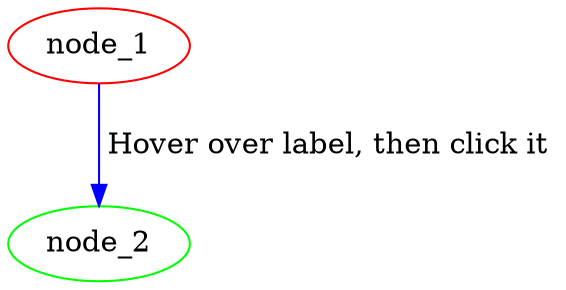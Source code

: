 # Test of href as a clickable label attribute.
# Note the use of single quotes in the label.
# Double quotes are used for output *.csv files.

digraph href_test
{
	edge   [color = blue]
	node_1 [color = red]
	node_2 [color = green]

	node_1 -> node_2
	[
		label =
		<<table border='0'>
			<tr>
				<td href='http://savage.net.au' title='Tool tip'>Hover over label, then click it</td>
			</tr>
		</table>>
	]
}
